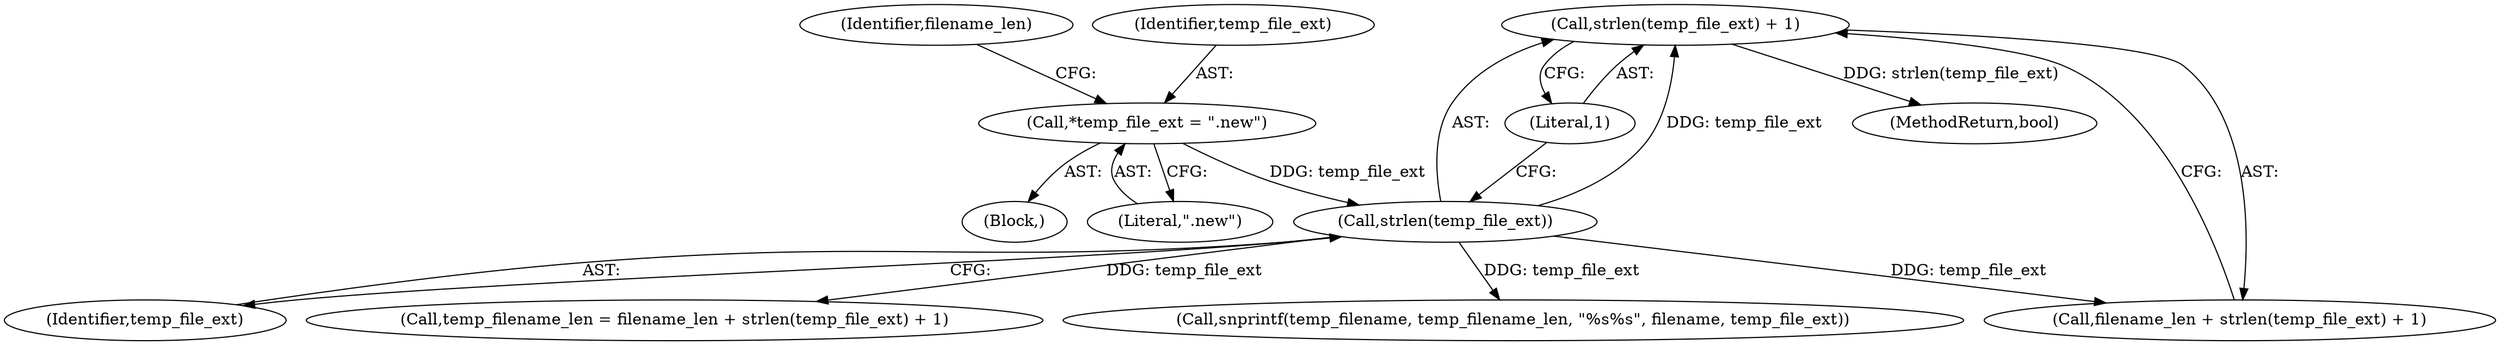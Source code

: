 digraph "0_Android_472271b153c5dc53c28beac55480a8d8434b2d5c_56@API" {
"1000154" [label="(Call,strlen(temp_file_ext) + 1)"];
"1000155" [label="(Call,strlen(temp_file_ext))"];
"1000141" [label="(Call,*temp_file_ext = \".new\")"];
"1000156" [label="(Identifier,temp_file_ext)"];
"1000152" [label="(Call,filename_len + strlen(temp_file_ext) + 1)"];
"1000150" [label="(Call,temp_filename_len = filename_len + strlen(temp_file_ext) + 1)"];
"1000142" [label="(Identifier,temp_file_ext)"];
"1000155" [label="(Call,strlen(temp_file_ext))"];
"1000154" [label="(Call,strlen(temp_file_ext) + 1)"];
"1000117" [label="(Block,)"];
"1000143" [label="(Literal,\".new\")"];
"1000141" [label="(Call,*temp_file_ext = \".new\")"];
"1000146" [label="(Identifier,filename_len)"];
"1000163" [label="(Call,snprintf(temp_filename, temp_filename_len, \"%s%s\", filename, temp_file_ext))"];
"1000452" [label="(MethodReturn,bool)"];
"1000157" [label="(Literal,1)"];
"1000154" -> "1000152"  [label="AST: "];
"1000154" -> "1000157"  [label="CFG: "];
"1000155" -> "1000154"  [label="AST: "];
"1000157" -> "1000154"  [label="AST: "];
"1000152" -> "1000154"  [label="CFG: "];
"1000154" -> "1000452"  [label="DDG: strlen(temp_file_ext)"];
"1000155" -> "1000154"  [label="DDG: temp_file_ext"];
"1000155" -> "1000156"  [label="CFG: "];
"1000156" -> "1000155"  [label="AST: "];
"1000157" -> "1000155"  [label="CFG: "];
"1000155" -> "1000150"  [label="DDG: temp_file_ext"];
"1000155" -> "1000152"  [label="DDG: temp_file_ext"];
"1000141" -> "1000155"  [label="DDG: temp_file_ext"];
"1000155" -> "1000163"  [label="DDG: temp_file_ext"];
"1000141" -> "1000117"  [label="AST: "];
"1000141" -> "1000143"  [label="CFG: "];
"1000142" -> "1000141"  [label="AST: "];
"1000143" -> "1000141"  [label="AST: "];
"1000146" -> "1000141"  [label="CFG: "];
}

